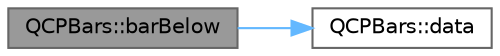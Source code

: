 digraph "QCPBars::barBelow"
{
 // LATEX_PDF_SIZE
  bgcolor="transparent";
  edge [fontname=Helvetica,fontsize=10,labelfontname=Helvetica,labelfontsize=10];
  node [fontname=Helvetica,fontsize=10,shape=box,height=0.2,width=0.4];
  rankdir="LR";
  Node1 [label="QCPBars::barBelow",height=0.2,width=0.4,color="gray40", fillcolor="grey60", style="filled", fontcolor="black",tooltip=" "];
  Node1 -> Node2 [color="steelblue1",style="solid"];
  Node2 [label="QCPBars::data",height=0.2,width=0.4,color="grey40", fillcolor="white", style="filled",URL="$class_q_c_p_bars.html#a7e373a534d82e18ed27b3fafd1f08fae",tooltip=" "];
}
